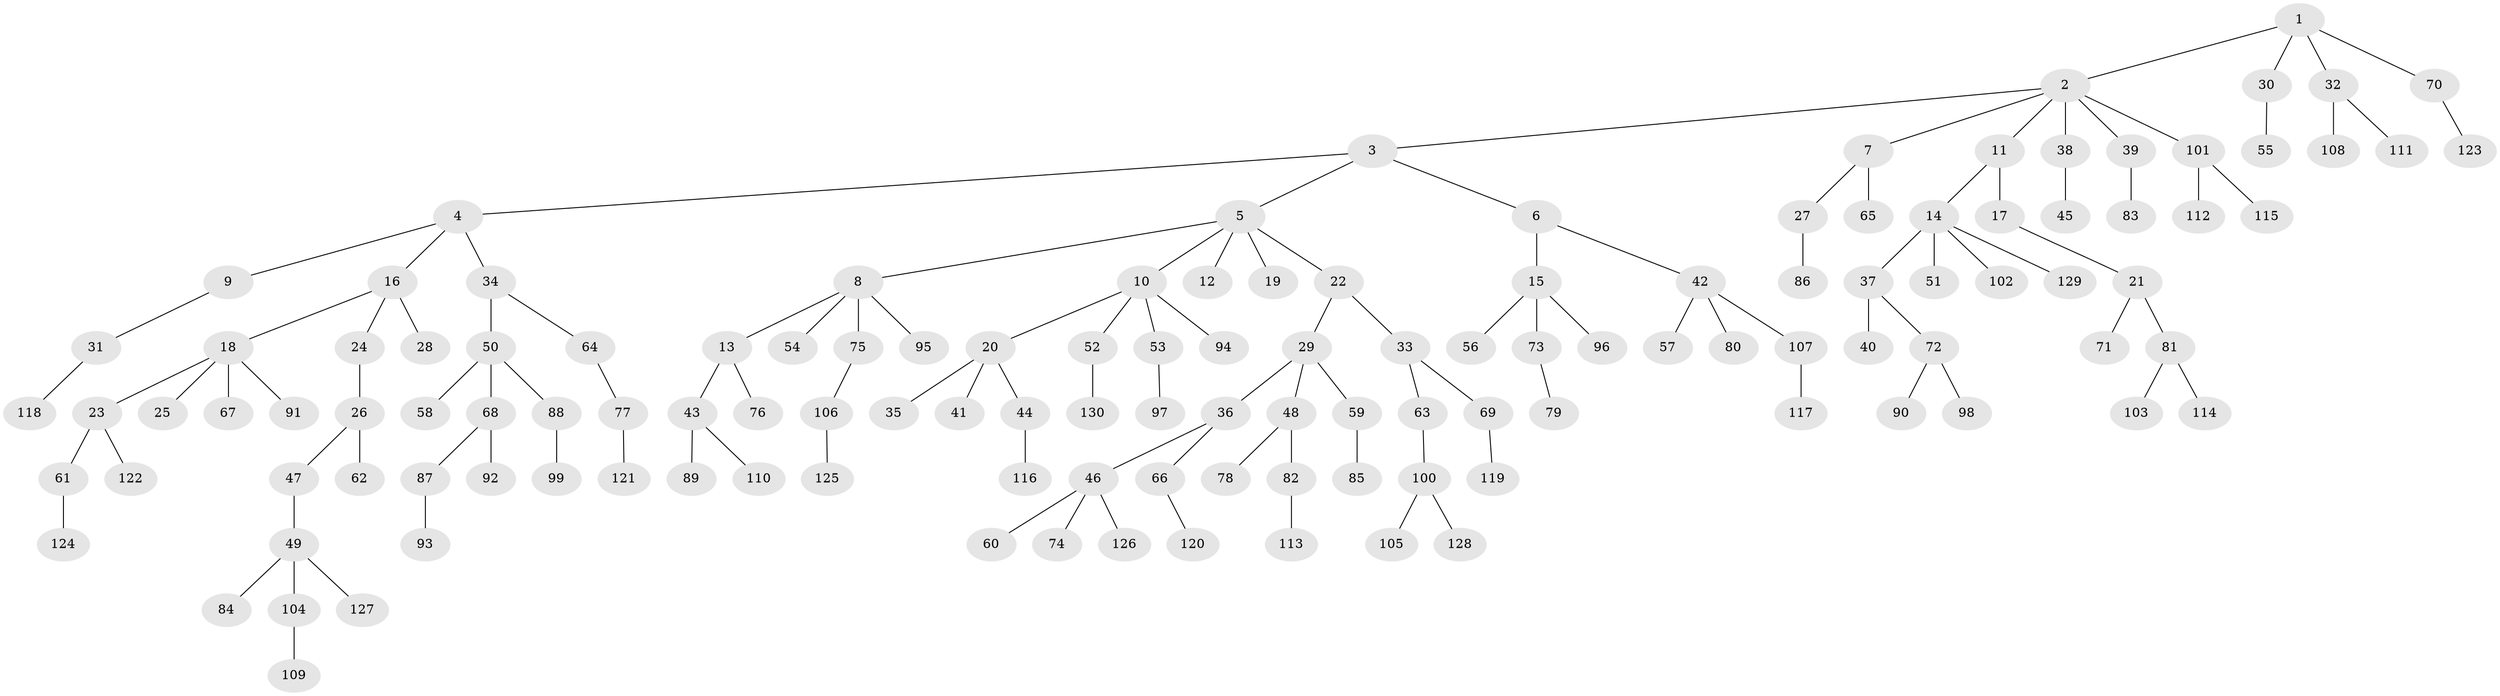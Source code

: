 // Generated by graph-tools (version 1.1) at 2025/26/03/09/25 03:26:29]
// undirected, 130 vertices, 129 edges
graph export_dot {
graph [start="1"]
  node [color=gray90,style=filled];
  1;
  2;
  3;
  4;
  5;
  6;
  7;
  8;
  9;
  10;
  11;
  12;
  13;
  14;
  15;
  16;
  17;
  18;
  19;
  20;
  21;
  22;
  23;
  24;
  25;
  26;
  27;
  28;
  29;
  30;
  31;
  32;
  33;
  34;
  35;
  36;
  37;
  38;
  39;
  40;
  41;
  42;
  43;
  44;
  45;
  46;
  47;
  48;
  49;
  50;
  51;
  52;
  53;
  54;
  55;
  56;
  57;
  58;
  59;
  60;
  61;
  62;
  63;
  64;
  65;
  66;
  67;
  68;
  69;
  70;
  71;
  72;
  73;
  74;
  75;
  76;
  77;
  78;
  79;
  80;
  81;
  82;
  83;
  84;
  85;
  86;
  87;
  88;
  89;
  90;
  91;
  92;
  93;
  94;
  95;
  96;
  97;
  98;
  99;
  100;
  101;
  102;
  103;
  104;
  105;
  106;
  107;
  108;
  109;
  110;
  111;
  112;
  113;
  114;
  115;
  116;
  117;
  118;
  119;
  120;
  121;
  122;
  123;
  124;
  125;
  126;
  127;
  128;
  129;
  130;
  1 -- 2;
  1 -- 30;
  1 -- 32;
  1 -- 70;
  2 -- 3;
  2 -- 7;
  2 -- 11;
  2 -- 38;
  2 -- 39;
  2 -- 101;
  3 -- 4;
  3 -- 5;
  3 -- 6;
  4 -- 9;
  4 -- 16;
  4 -- 34;
  5 -- 8;
  5 -- 10;
  5 -- 12;
  5 -- 19;
  5 -- 22;
  6 -- 15;
  6 -- 42;
  7 -- 27;
  7 -- 65;
  8 -- 13;
  8 -- 54;
  8 -- 75;
  8 -- 95;
  9 -- 31;
  10 -- 20;
  10 -- 52;
  10 -- 53;
  10 -- 94;
  11 -- 14;
  11 -- 17;
  13 -- 43;
  13 -- 76;
  14 -- 37;
  14 -- 51;
  14 -- 102;
  14 -- 129;
  15 -- 56;
  15 -- 73;
  15 -- 96;
  16 -- 18;
  16 -- 24;
  16 -- 28;
  17 -- 21;
  18 -- 23;
  18 -- 25;
  18 -- 67;
  18 -- 91;
  20 -- 35;
  20 -- 41;
  20 -- 44;
  21 -- 71;
  21 -- 81;
  22 -- 29;
  22 -- 33;
  23 -- 61;
  23 -- 122;
  24 -- 26;
  26 -- 47;
  26 -- 62;
  27 -- 86;
  29 -- 36;
  29 -- 48;
  29 -- 59;
  30 -- 55;
  31 -- 118;
  32 -- 108;
  32 -- 111;
  33 -- 63;
  33 -- 69;
  34 -- 50;
  34 -- 64;
  36 -- 46;
  36 -- 66;
  37 -- 40;
  37 -- 72;
  38 -- 45;
  39 -- 83;
  42 -- 57;
  42 -- 80;
  42 -- 107;
  43 -- 89;
  43 -- 110;
  44 -- 116;
  46 -- 60;
  46 -- 74;
  46 -- 126;
  47 -- 49;
  48 -- 78;
  48 -- 82;
  49 -- 84;
  49 -- 104;
  49 -- 127;
  50 -- 58;
  50 -- 68;
  50 -- 88;
  52 -- 130;
  53 -- 97;
  59 -- 85;
  61 -- 124;
  63 -- 100;
  64 -- 77;
  66 -- 120;
  68 -- 87;
  68 -- 92;
  69 -- 119;
  70 -- 123;
  72 -- 90;
  72 -- 98;
  73 -- 79;
  75 -- 106;
  77 -- 121;
  81 -- 103;
  81 -- 114;
  82 -- 113;
  87 -- 93;
  88 -- 99;
  100 -- 105;
  100 -- 128;
  101 -- 112;
  101 -- 115;
  104 -- 109;
  106 -- 125;
  107 -- 117;
}
